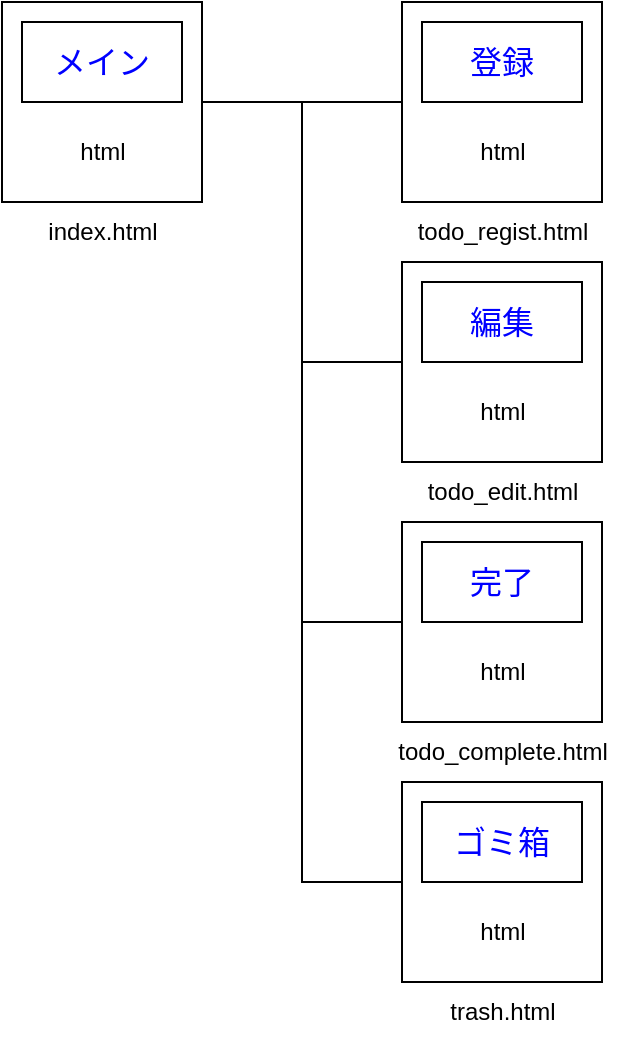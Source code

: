 <mxfile>
    <diagram id="KXJ9AOMFWMwzFx6IXGAJ" name="ページ1">
        <mxGraphModel dx="598" dy="563" grid="1" gridSize="10" guides="1" tooltips="1" connect="1" arrows="1" fold="1" page="1" pageScale="1" pageWidth="827" pageHeight="1169" math="0" shadow="0">
            <root>
                <mxCell id="0"/>
                <mxCell id="1" parent="0"/>
                <mxCell id="5" value="" style="group" parent="1" vertex="1" connectable="0">
                    <mxGeometry x="40" y="40" width="100" height="100" as="geometry"/>
                </mxCell>
                <mxCell id="2" value="" style="rounded=0;whiteSpace=wrap;html=1;" parent="5" vertex="1">
                    <mxGeometry width="100" height="100" as="geometry"/>
                </mxCell>
                <mxCell id="3" value="&lt;font style=&quot;font-size: 16px; color: rgb(0, 0, 255);&quot;&gt;メイン&lt;/font&gt;" style="rounded=0;whiteSpace=wrap;html=1;" parent="5" vertex="1">
                    <mxGeometry x="10" y="10" width="80" height="40" as="geometry"/>
                </mxCell>
                <mxCell id="4" value="html" style="text;html=1;align=center;verticalAlign=middle;resizable=0;points=[];autosize=1;strokeColor=none;fillColor=none;" parent="5" vertex="1">
                    <mxGeometry x="25" y="60" width="50" height="30" as="geometry"/>
                </mxCell>
                <mxCell id="6" value="" style="group" parent="1" vertex="1" connectable="0">
                    <mxGeometry x="240" y="170" width="100" height="100" as="geometry"/>
                </mxCell>
                <mxCell id="23" style="edgeStyle=none;html=1;endArrow=none;endFill=0;rounded=0;curved=0;" parent="6" source="7" edge="1">
                    <mxGeometry relative="1" as="geometry">
                        <mxPoint x="-50" y="-80" as="targetPoint"/>
                        <Array as="points">
                            <mxPoint x="-50" y="50"/>
                        </Array>
                    </mxGeometry>
                </mxCell>
                <mxCell id="7" value="" style="rounded=0;whiteSpace=wrap;html=1;" parent="6" vertex="1">
                    <mxGeometry width="100" height="100" as="geometry"/>
                </mxCell>
                <mxCell id="8" value="&lt;font style=&quot;font-size: 16px; color: rgb(0, 0, 255);&quot;&gt;編集&lt;/font&gt;" style="rounded=0;whiteSpace=wrap;html=1;" parent="6" vertex="1">
                    <mxGeometry x="10" y="10" width="80" height="40" as="geometry"/>
                </mxCell>
                <mxCell id="9" value="html" style="text;html=1;align=center;verticalAlign=middle;resizable=0;points=[];autosize=1;strokeColor=none;fillColor=none;" parent="6" vertex="1">
                    <mxGeometry x="25" y="60" width="50" height="30" as="geometry"/>
                </mxCell>
                <mxCell id="10" value="" style="group" parent="1" vertex="1" connectable="0">
                    <mxGeometry x="240" y="300" width="100" height="100" as="geometry"/>
                </mxCell>
                <mxCell id="24" style="edgeStyle=none;html=1;rounded=0;curved=0;endArrow=none;endFill=0;" parent="10" source="11" edge="1">
                    <mxGeometry relative="1" as="geometry">
                        <mxPoint x="-50" y="-80" as="targetPoint"/>
                        <Array as="points">
                            <mxPoint x="-50" y="50"/>
                        </Array>
                    </mxGeometry>
                </mxCell>
                <mxCell id="11" value="" style="rounded=0;whiteSpace=wrap;html=1;" parent="10" vertex="1">
                    <mxGeometry width="100" height="100" as="geometry"/>
                </mxCell>
                <mxCell id="13" value="html" style="text;html=1;align=center;verticalAlign=middle;resizable=0;points=[];autosize=1;strokeColor=none;fillColor=none;" parent="10" vertex="1">
                    <mxGeometry x="25" y="60" width="50" height="30" as="geometry"/>
                </mxCell>
                <mxCell id="12" value="&lt;font style=&quot;font-size: 16px; color: rgb(0, 0, 255);&quot;&gt;完了&lt;/font&gt;" style="rounded=0;whiteSpace=wrap;html=1;" parent="10" vertex="1">
                    <mxGeometry x="10" y="10" width="80" height="40" as="geometry"/>
                </mxCell>
                <mxCell id="14" value="" style="group" parent="1" vertex="1" connectable="0">
                    <mxGeometry x="240" y="40" width="100" height="100" as="geometry"/>
                </mxCell>
                <mxCell id="15" value="" style="rounded=0;whiteSpace=wrap;html=1;" parent="14" vertex="1">
                    <mxGeometry width="100" height="100" as="geometry"/>
                </mxCell>
                <mxCell id="16" value="&lt;font style=&quot;font-size: 16px; color: rgb(0, 0, 255);&quot;&gt;登録&lt;/font&gt;" style="rounded=0;whiteSpace=wrap;html=1;" parent="14" vertex="1">
                    <mxGeometry x="10" y="10" width="80" height="40" as="geometry"/>
                </mxCell>
                <mxCell id="17" value="html" style="text;html=1;align=center;verticalAlign=middle;resizable=0;points=[];autosize=1;strokeColor=none;fillColor=none;" parent="14" vertex="1">
                    <mxGeometry x="25" y="60" width="50" height="30" as="geometry"/>
                </mxCell>
                <mxCell id="18" value="index.html" style="text;html=1;align=center;verticalAlign=middle;resizable=0;points=[];autosize=1;strokeColor=none;fillColor=none;" parent="1" vertex="1">
                    <mxGeometry x="50" y="140" width="80" height="30" as="geometry"/>
                </mxCell>
                <mxCell id="19" value="todo_regist.html" style="text;html=1;align=center;verticalAlign=middle;resizable=0;points=[];autosize=1;strokeColor=none;fillColor=none;" parent="1" vertex="1">
                    <mxGeometry x="235" y="140" width="110" height="30" as="geometry"/>
                </mxCell>
                <mxCell id="20" value="todo_edit.html" style="text;html=1;align=center;verticalAlign=middle;resizable=0;points=[];autosize=1;strokeColor=none;fillColor=none;" parent="1" vertex="1">
                    <mxGeometry x="240" y="270" width="100" height="30" as="geometry"/>
                </mxCell>
                <mxCell id="21" value="todo_complete.html" style="text;html=1;align=center;verticalAlign=middle;resizable=0;points=[];autosize=1;strokeColor=none;fillColor=none;" parent="1" vertex="1">
                    <mxGeometry x="225" y="400" width="130" height="30" as="geometry"/>
                </mxCell>
                <mxCell id="22" style="edgeStyle=none;html=1;entryX=0;entryY=0.5;entryDx=0;entryDy=0;rounded=0;curved=0;endArrow=none;endFill=0;" parent="1" source="2" target="15" edge="1">
                    <mxGeometry relative="1" as="geometry">
                        <Array as="points">
                            <mxPoint x="190" y="90"/>
                        </Array>
                    </mxGeometry>
                </mxCell>
                <mxCell id="25" value="" style="group" vertex="1" connectable="0" parent="1">
                    <mxGeometry x="240" y="430" width="100" height="100" as="geometry"/>
                </mxCell>
                <mxCell id="26" style="edgeStyle=none;html=1;rounded=0;curved=0;endArrow=none;endFill=0;" edge="1" parent="25" source="27">
                    <mxGeometry relative="1" as="geometry">
                        <mxPoint x="-50" y="-80" as="targetPoint"/>
                        <Array as="points">
                            <mxPoint x="-50" y="50"/>
                        </Array>
                    </mxGeometry>
                </mxCell>
                <mxCell id="27" value="" style="rounded=0;whiteSpace=wrap;html=1;" vertex="1" parent="25">
                    <mxGeometry width="100" height="100" as="geometry"/>
                </mxCell>
                <mxCell id="28" value="html" style="text;html=1;align=center;verticalAlign=middle;resizable=0;points=[];autosize=1;strokeColor=none;fillColor=none;" vertex="1" parent="25">
                    <mxGeometry x="25" y="60" width="50" height="30" as="geometry"/>
                </mxCell>
                <mxCell id="29" value="ゴミ箱" style="rounded=0;whiteSpace=wrap;fontSize=16;fontColor=#0000FF;" vertex="1" parent="25">
                    <mxGeometry x="10" y="10" width="80" height="40" as="geometry"/>
                </mxCell>
                <mxCell id="30" value="trash.html" style="text;html=1;align=center;verticalAlign=middle;resizable=0;points=[];autosize=1;strokeColor=none;fillColor=none;" vertex="1" parent="1">
                    <mxGeometry x="250" y="530" width="80" height="30" as="geometry"/>
                </mxCell>
            </root>
        </mxGraphModel>
    </diagram>
</mxfile>